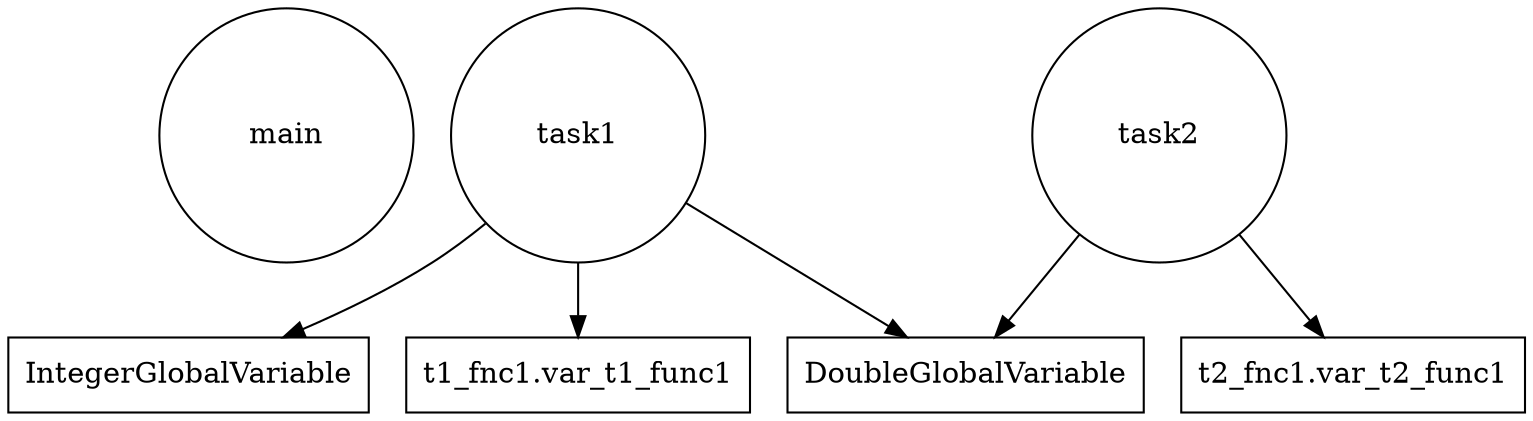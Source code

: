 digraph Resource {
node [shape=circle, width=1.7];  "main"; "task1"; "task2";
node [shape=box];  "IntegerGlobalVariable"; "DoubleGlobalVariable"; "t1_fnc1.var_t1_func1"; "DoubleGlobalVariable"; "t2_fnc1.var_t2_func1";


"task1"->"IntegerGlobalVariable";
"task1"->"DoubleGlobalVariable";
"task1"->"t1_fnc1.var_t1_func1";

"task2"->"DoubleGlobalVariable";
"task2"->"t2_fnc1.var_t2_func1";

}